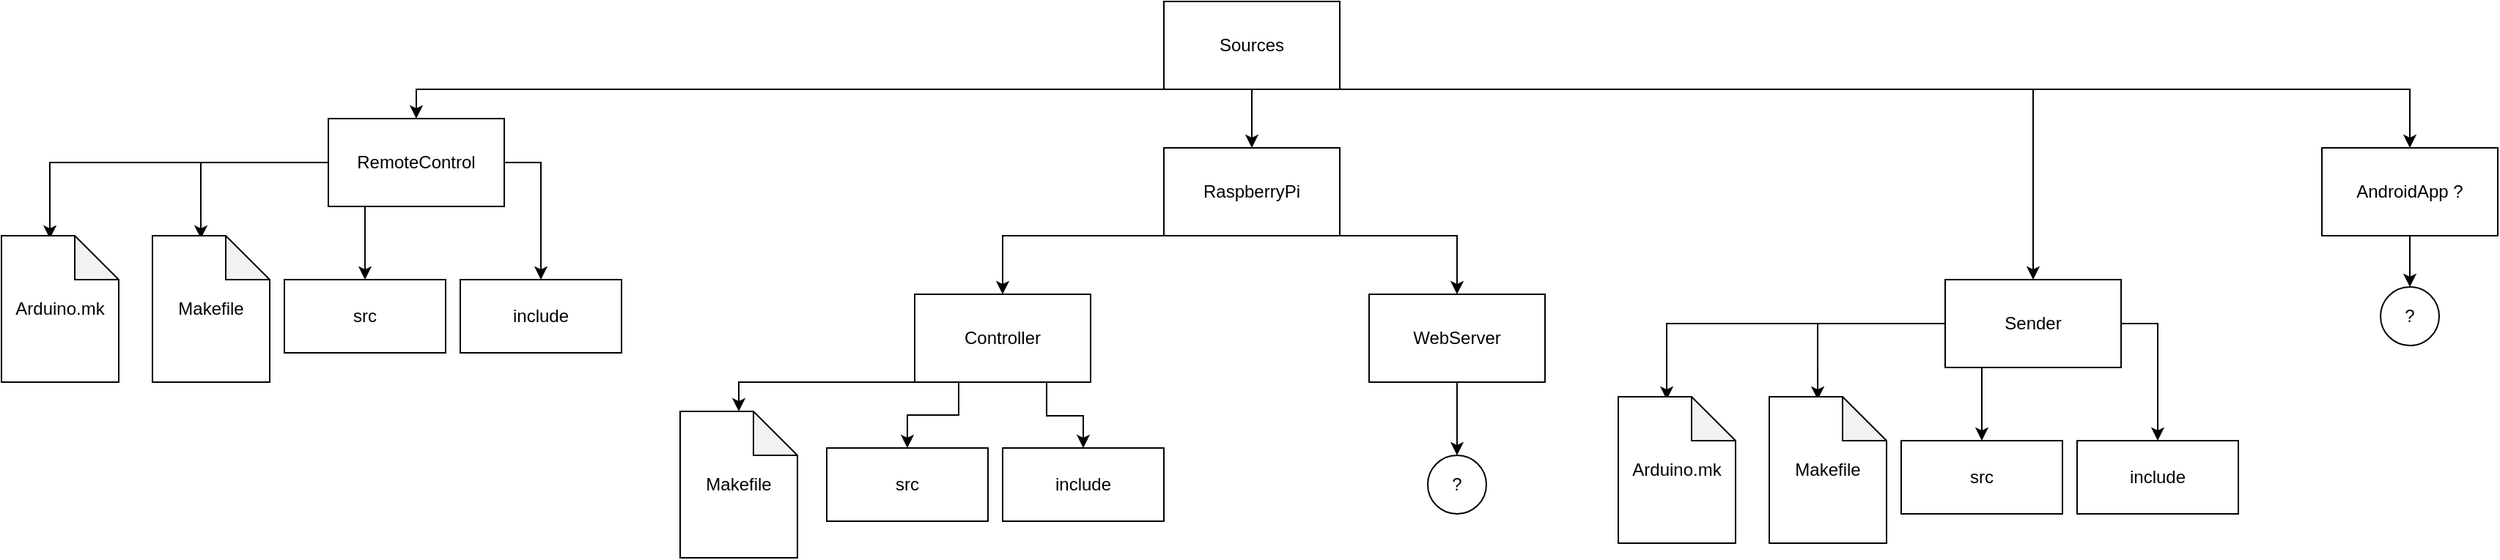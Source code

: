 <mxfile version="14.6.12" type="device"><diagram id="KfcH69P3EfhxhhrDhX3O" name="Page-1"><mxGraphModel dx="1397" dy="913" grid="1" gridSize="10" guides="1" tooltips="1" connect="1" arrows="1" fold="1" page="1" pageScale="1" pageWidth="827" pageHeight="1169" math="0" shadow="0"><root><mxCell id="0"/><mxCell id="1" parent="0"/><mxCell id="51QZqTg7uo5JueHnEET8-4" style="edgeStyle=orthogonalEdgeStyle;rounded=0;orthogonalLoop=1;jettySize=auto;html=1;exitX=0;exitY=1;exitDx=0;exitDy=0;entryX=0.5;entryY=0;entryDx=0;entryDy=0;" parent="1" source="51QZqTg7uo5JueHnEET8-2" target="51QZqTg7uo5JueHnEET8-3" edge="1"><mxGeometry relative="1" as="geometry"><Array as="points"><mxPoint x="-170" y="120"/></Array></mxGeometry></mxCell><mxCell id="51QZqTg7uo5JueHnEET8-5" style="edgeStyle=orthogonalEdgeStyle;rounded=0;orthogonalLoop=1;jettySize=auto;html=1;exitX=0.5;exitY=1;exitDx=0;exitDy=0;entryX=0.5;entryY=0;entryDx=0;entryDy=0;" parent="1" source="51QZqTg7uo5JueHnEET8-2" target="51QZqTg7uo5JueHnEET8-6" edge="1"><mxGeometry relative="1" as="geometry"><mxPoint x="400" y="160" as="targetPoint"/></mxGeometry></mxCell><mxCell id="51QZqTg7uo5JueHnEET8-8" style="edgeStyle=orthogonalEdgeStyle;rounded=0;orthogonalLoop=1;jettySize=auto;html=1;exitX=1;exitY=1;exitDx=0;exitDy=0;entryX=0.5;entryY=0;entryDx=0;entryDy=0;" parent="1" source="51QZqTg7uo5JueHnEET8-2" target="51QZqTg7uo5JueHnEET8-7" edge="1"><mxGeometry relative="1" as="geometry"><Array as="points"><mxPoint x="1190" y="120"/></Array></mxGeometry></mxCell><mxCell id="3BUoWn13IYVjGf6T-wT2-16" style="edgeStyle=orthogonalEdgeStyle;rounded=0;orthogonalLoop=1;jettySize=auto;html=1;exitX=1;exitY=1;exitDx=0;exitDy=0;entryX=0.5;entryY=0;entryDx=0;entryDy=0;" edge="1" parent="1" source="51QZqTg7uo5JueHnEET8-2" target="3BUoWn13IYVjGf6T-wT2-6"><mxGeometry relative="1" as="geometry"><Array as="points"><mxPoint x="933" y="120"/></Array></mxGeometry></mxCell><mxCell id="51QZqTg7uo5JueHnEET8-2" value="Sources" style="rounded=0;whiteSpace=wrap;html=1;" parent="1" vertex="1"><mxGeometry x="340" y="60" width="120" height="60" as="geometry"/></mxCell><mxCell id="51QZqTg7uo5JueHnEET8-30" style="edgeStyle=orthogonalEdgeStyle;rounded=0;orthogonalLoop=1;jettySize=auto;html=1;exitX=0;exitY=0.5;exitDx=0;exitDy=0;entryX=0.413;entryY=0.02;entryDx=0;entryDy=0;entryPerimeter=0;" parent="1" source="51QZqTg7uo5JueHnEET8-3" target="51QZqTg7uo5JueHnEET8-29" edge="1"><mxGeometry relative="1" as="geometry"/></mxCell><mxCell id="51QZqTg7uo5JueHnEET8-31" style="edgeStyle=orthogonalEdgeStyle;rounded=0;orthogonalLoop=1;jettySize=auto;html=1;exitX=0;exitY=0.5;exitDx=0;exitDy=0;entryX=0.413;entryY=0.02;entryDx=0;entryDy=0;entryPerimeter=0;" parent="1" source="51QZqTg7uo5JueHnEET8-3" target="51QZqTg7uo5JueHnEET8-27" edge="1"><mxGeometry relative="1" as="geometry"/></mxCell><mxCell id="51QZqTg7uo5JueHnEET8-33" value="" style="edgeStyle=orthogonalEdgeStyle;rounded=0;orthogonalLoop=1;jettySize=auto;html=1;entryX=0.5;entryY=0;entryDx=0;entryDy=0;" parent="1" source="51QZqTg7uo5JueHnEET8-3" target="51QZqTg7uo5JueHnEET8-26" edge="1"><mxGeometry relative="1" as="geometry"><Array as="points"><mxPoint x="-205" y="230"/><mxPoint x="-205" y="230"/></Array></mxGeometry></mxCell><mxCell id="51QZqTg7uo5JueHnEET8-34" style="edgeStyle=orthogonalEdgeStyle;rounded=0;orthogonalLoop=1;jettySize=auto;html=1;exitX=1;exitY=0.5;exitDx=0;exitDy=0;entryX=0.5;entryY=0;entryDx=0;entryDy=0;" parent="1" source="51QZqTg7uo5JueHnEET8-3" target="51QZqTg7uo5JueHnEET8-28" edge="1"><mxGeometry relative="1" as="geometry"/></mxCell><mxCell id="51QZqTg7uo5JueHnEET8-3" value="RemoteControl" style="rounded=0;whiteSpace=wrap;html=1;" parent="1" vertex="1"><mxGeometry x="-230" y="140" width="120" height="60" as="geometry"/></mxCell><mxCell id="51QZqTg7uo5JueHnEET8-9" style="edgeStyle=orthogonalEdgeStyle;rounded=0;orthogonalLoop=1;jettySize=auto;html=1;exitX=0;exitY=1;exitDx=0;exitDy=0;entryX=0.5;entryY=0;entryDx=0;entryDy=0;" parent="1" source="51QZqTg7uo5JueHnEET8-6" target="51QZqTg7uo5JueHnEET8-11" edge="1"><mxGeometry relative="1" as="geometry"><mxPoint x="310" y="260" as="targetPoint"/><Array as="points"><mxPoint x="230" y="220"/></Array></mxGeometry></mxCell><mxCell id="51QZqTg7uo5JueHnEET8-10" style="edgeStyle=orthogonalEdgeStyle;rounded=0;orthogonalLoop=1;jettySize=auto;html=1;exitX=1;exitY=1;exitDx=0;exitDy=0;entryX=0.5;entryY=0;entryDx=0;entryDy=0;" parent="1" source="51QZqTg7uo5JueHnEET8-6" target="51QZqTg7uo5JueHnEET8-12" edge="1"><mxGeometry relative="1" as="geometry"><mxPoint x="490" y="260" as="targetPoint"/><mxPoint x="470" y="220" as="sourcePoint"/><Array as="points"><mxPoint x="540" y="220"/></Array></mxGeometry></mxCell><mxCell id="51QZqTg7uo5JueHnEET8-6" value="RaspberryPi" style="rounded=0;whiteSpace=wrap;html=1;" parent="1" vertex="1"><mxGeometry x="340" y="160" width="120" height="60" as="geometry"/></mxCell><mxCell id="51QZqTg7uo5JueHnEET8-36" style="edgeStyle=orthogonalEdgeStyle;rounded=0;orthogonalLoop=1;jettySize=auto;html=1;exitX=0.5;exitY=1;exitDx=0;exitDy=0;entryX=0.5;entryY=0;entryDx=0;entryDy=0;" parent="1" source="51QZqTg7uo5JueHnEET8-7" target="51QZqTg7uo5JueHnEET8-35" edge="1"><mxGeometry relative="1" as="geometry"/></mxCell><mxCell id="51QZqTg7uo5JueHnEET8-7" value="AndroidApp ?" style="rounded=0;whiteSpace=wrap;html=1;" parent="1" vertex="1"><mxGeometry x="1130" y="160" width="120" height="60" as="geometry"/></mxCell><mxCell id="51QZqTg7uo5JueHnEET8-21" style="edgeStyle=orthogonalEdgeStyle;rounded=0;orthogonalLoop=1;jettySize=auto;html=1;exitX=0;exitY=1;exitDx=0;exitDy=0;entryX=0.5;entryY=0;entryDx=0;entryDy=0;entryPerimeter=0;" parent="1" source="51QZqTg7uo5JueHnEET8-11" target="51QZqTg7uo5JueHnEET8-20" edge="1"><mxGeometry relative="1" as="geometry"><Array as="points"><mxPoint x="50" y="320"/></Array></mxGeometry></mxCell><mxCell id="51QZqTg7uo5JueHnEET8-24" style="edgeStyle=orthogonalEdgeStyle;rounded=0;orthogonalLoop=1;jettySize=auto;html=1;exitX=0.25;exitY=1;exitDx=0;exitDy=0;entryX=0.5;entryY=0;entryDx=0;entryDy=0;" parent="1" source="51QZqTg7uo5JueHnEET8-11" target="51QZqTg7uo5JueHnEET8-17" edge="1"><mxGeometry relative="1" as="geometry"/></mxCell><mxCell id="51QZqTg7uo5JueHnEET8-25" style="edgeStyle=orthogonalEdgeStyle;rounded=0;orthogonalLoop=1;jettySize=auto;html=1;exitX=0.75;exitY=1;exitDx=0;exitDy=0;entryX=0.5;entryY=0;entryDx=0;entryDy=0;" parent="1" source="51QZqTg7uo5JueHnEET8-11" target="51QZqTg7uo5JueHnEET8-22" edge="1"><mxGeometry relative="1" as="geometry"><Array as="points"><mxPoint x="260" y="343"/><mxPoint x="285" y="343"/></Array></mxGeometry></mxCell><mxCell id="51QZqTg7uo5JueHnEET8-11" value="Controller" style="rounded=0;whiteSpace=wrap;html=1;" parent="1" vertex="1"><mxGeometry x="170" y="260" width="120" height="60" as="geometry"/></mxCell><mxCell id="51QZqTg7uo5JueHnEET8-15" style="edgeStyle=orthogonalEdgeStyle;rounded=0;orthogonalLoop=1;jettySize=auto;html=1;exitX=0.5;exitY=1;exitDx=0;exitDy=0;entryX=0.5;entryY=0;entryDx=0;entryDy=0;" parent="1" source="51QZqTg7uo5JueHnEET8-12" target="51QZqTg7uo5JueHnEET8-14" edge="1"><mxGeometry relative="1" as="geometry"/></mxCell><mxCell id="51QZqTg7uo5JueHnEET8-12" value="WebServer" style="rounded=0;whiteSpace=wrap;html=1;" parent="1" vertex="1"><mxGeometry x="480" y="260" width="120" height="60" as="geometry"/></mxCell><mxCell id="51QZqTg7uo5JueHnEET8-14" value="?" style="ellipse;whiteSpace=wrap;html=1;" parent="1" vertex="1"><mxGeometry x="520" y="370" width="40" height="40" as="geometry"/></mxCell><mxCell id="51QZqTg7uo5JueHnEET8-17" value="src" style="rounded=0;whiteSpace=wrap;html=1;" parent="1" vertex="1"><mxGeometry x="110" y="365" width="110" height="50" as="geometry"/></mxCell><mxCell id="51QZqTg7uo5JueHnEET8-20" value="Makefile" style="shape=note;whiteSpace=wrap;html=1;backgroundOutline=1;darkOpacity=0.05;" parent="1" vertex="1"><mxGeometry x="10" y="340" width="80" height="100" as="geometry"/></mxCell><mxCell id="51QZqTg7uo5JueHnEET8-22" value="include" style="rounded=0;whiteSpace=wrap;html=1;" parent="1" vertex="1"><mxGeometry x="230" y="365" width="110" height="50" as="geometry"/></mxCell><mxCell id="51QZqTg7uo5JueHnEET8-26" value="src" style="rounded=0;whiteSpace=wrap;html=1;" parent="1" vertex="1"><mxGeometry x="-260" y="250" width="110" height="50" as="geometry"/></mxCell><mxCell id="51QZqTg7uo5JueHnEET8-27" value="Makefile" style="shape=note;whiteSpace=wrap;html=1;backgroundOutline=1;darkOpacity=0.05;" parent="1" vertex="1"><mxGeometry x="-350" y="220" width="80" height="100" as="geometry"/></mxCell><mxCell id="51QZqTg7uo5JueHnEET8-28" value="include" style="rounded=0;whiteSpace=wrap;html=1;" parent="1" vertex="1"><mxGeometry x="-140" y="250" width="110" height="50" as="geometry"/></mxCell><mxCell id="51QZqTg7uo5JueHnEET8-29" value="Arduino.mk" style="shape=note;whiteSpace=wrap;html=1;backgroundOutline=1;darkOpacity=0.05;" parent="1" vertex="1"><mxGeometry x="-453" y="220" width="80" height="100" as="geometry"/></mxCell><mxCell id="51QZqTg7uo5JueHnEET8-35" value="?" style="ellipse;whiteSpace=wrap;html=1;" parent="1" vertex="1"><mxGeometry x="1170" y="255" width="40" height="40" as="geometry"/></mxCell><mxCell id="3BUoWn13IYVjGf6T-wT2-2" style="edgeStyle=orthogonalEdgeStyle;rounded=0;orthogonalLoop=1;jettySize=auto;html=1;exitX=0;exitY=0.5;exitDx=0;exitDy=0;entryX=0.413;entryY=0.02;entryDx=0;entryDy=0;entryPerimeter=0;" edge="1" source="3BUoWn13IYVjGf6T-wT2-6" target="3BUoWn13IYVjGf6T-wT2-10" parent="1"><mxGeometry relative="1" as="geometry"/></mxCell><mxCell id="3BUoWn13IYVjGf6T-wT2-3" style="edgeStyle=orthogonalEdgeStyle;rounded=0;orthogonalLoop=1;jettySize=auto;html=1;exitX=0;exitY=0.5;exitDx=0;exitDy=0;entryX=0.413;entryY=0.02;entryDx=0;entryDy=0;entryPerimeter=0;" edge="1" source="3BUoWn13IYVjGf6T-wT2-6" target="3BUoWn13IYVjGf6T-wT2-8" parent="1"><mxGeometry relative="1" as="geometry"/></mxCell><mxCell id="3BUoWn13IYVjGf6T-wT2-4" value="" style="edgeStyle=orthogonalEdgeStyle;rounded=0;orthogonalLoop=1;jettySize=auto;html=1;entryX=0.5;entryY=0;entryDx=0;entryDy=0;" edge="1" source="3BUoWn13IYVjGf6T-wT2-6" target="3BUoWn13IYVjGf6T-wT2-7" parent="1"><mxGeometry relative="1" as="geometry"><Array as="points"><mxPoint x="898" y="340"/><mxPoint x="898" y="340"/></Array></mxGeometry></mxCell><mxCell id="3BUoWn13IYVjGf6T-wT2-5" style="edgeStyle=orthogonalEdgeStyle;rounded=0;orthogonalLoop=1;jettySize=auto;html=1;exitX=1;exitY=0.5;exitDx=0;exitDy=0;entryX=0.5;entryY=0;entryDx=0;entryDy=0;" edge="1" source="3BUoWn13IYVjGf6T-wT2-6" target="3BUoWn13IYVjGf6T-wT2-9" parent="1"><mxGeometry relative="1" as="geometry"/></mxCell><mxCell id="3BUoWn13IYVjGf6T-wT2-6" value="Sender" style="rounded=0;whiteSpace=wrap;html=1;" vertex="1" parent="1"><mxGeometry x="873" y="250" width="120" height="60" as="geometry"/></mxCell><mxCell id="3BUoWn13IYVjGf6T-wT2-7" value="src" style="rounded=0;whiteSpace=wrap;html=1;" vertex="1" parent="1"><mxGeometry x="843" y="360" width="110" height="50" as="geometry"/></mxCell><mxCell id="3BUoWn13IYVjGf6T-wT2-8" value="Makefile" style="shape=note;whiteSpace=wrap;html=1;backgroundOutline=1;darkOpacity=0.05;" vertex="1" parent="1"><mxGeometry x="753" y="330" width="80" height="100" as="geometry"/></mxCell><mxCell id="3BUoWn13IYVjGf6T-wT2-9" value="include" style="rounded=0;whiteSpace=wrap;html=1;" vertex="1" parent="1"><mxGeometry x="963" y="360" width="110" height="50" as="geometry"/></mxCell><mxCell id="3BUoWn13IYVjGf6T-wT2-10" value="Arduino.mk" style="shape=note;whiteSpace=wrap;html=1;backgroundOutline=1;darkOpacity=0.05;" vertex="1" parent="1"><mxGeometry x="650" y="330" width="80" height="100" as="geometry"/></mxCell></root></mxGraphModel></diagram></mxfile>